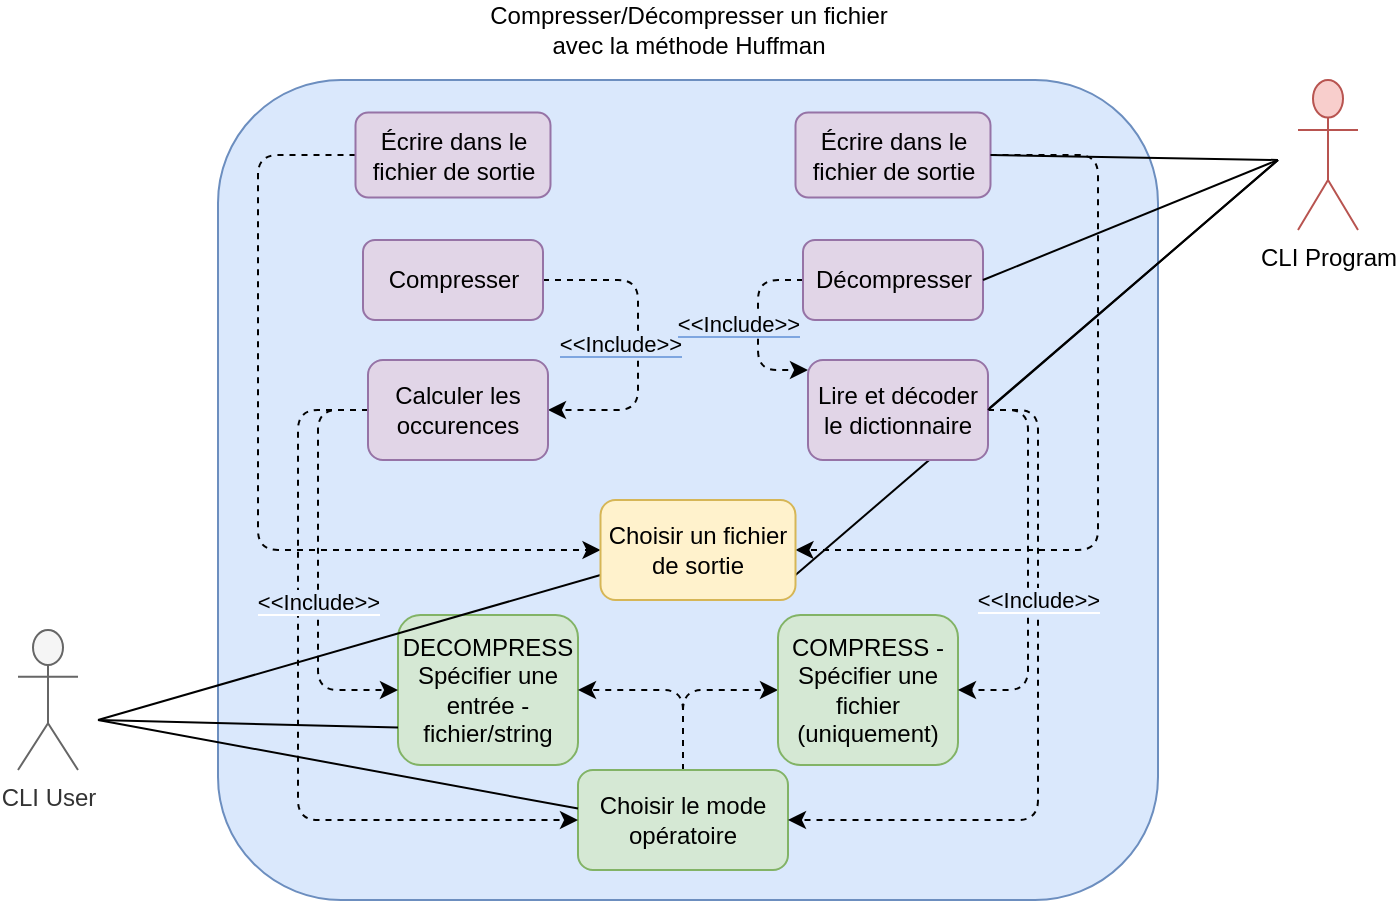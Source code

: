 <mxfile version="20.5.1" type="github" pages="2">
  <diagram id="SOFeX1P1fMU5eEJNcORU" name="Diagramme de cas d&#39;utilisation">
    <mxGraphModel dx="946" dy="673" grid="1" gridSize="10" guides="1" tooltips="1" connect="1" arrows="1" fold="1" page="1" pageScale="1" pageWidth="827" pageHeight="1169" math="0" shadow="0">
      <root>
        <mxCell id="0" />
        <mxCell id="1" parent="0" />
        <mxCell id="VPOyh0VAmC2dM8kTX85g-5" value="" style="rounded=1;whiteSpace=wrap;html=1;fillColor=#dae8fc;strokeColor=#6c8ebf;" vertex="1" parent="1">
          <mxGeometry x="110" y="70" width="470" height="410" as="geometry" />
        </mxCell>
        <mxCell id="VPOyh0VAmC2dM8kTX85g-1" value="CLI User" style="shape=umlActor;verticalLabelPosition=bottom;verticalAlign=top;html=1;outlineConnect=0;fillColor=#f5f5f5;strokeColor=#666666;fontColor=#333333;" vertex="1" parent="1">
          <mxGeometry x="10" y="345" width="30" height="70" as="geometry" />
        </mxCell>
        <mxCell id="VPOyh0VAmC2dM8kTX85g-2" value="DECOMPRESS&lt;br&gt;Spécifier une entrée - fichier/string" style="rounded=1;whiteSpace=wrap;html=1;fillColor=#d5e8d4;strokeColor=#82b366;" vertex="1" parent="1">
          <mxGeometry x="200" y="337.5" width="90" height="75" as="geometry" />
        </mxCell>
        <mxCell id="VPOyh0VAmC2dM8kTX85g-92" style="edgeStyle=orthogonalEdgeStyle;rounded=1;orthogonalLoop=1;jettySize=auto;html=1;exitX=0.5;exitY=0;exitDx=0;exitDy=0;entryX=1;entryY=0.5;entryDx=0;entryDy=0;dashed=1;labelBackgroundColor=#DAE8FC;fontColor=#000000;" edge="1" parent="1" source="VPOyh0VAmC2dM8kTX85g-4" target="VPOyh0VAmC2dM8kTX85g-2">
          <mxGeometry relative="1" as="geometry" />
        </mxCell>
        <mxCell id="VPOyh0VAmC2dM8kTX85g-93" style="edgeStyle=orthogonalEdgeStyle;rounded=1;orthogonalLoop=1;jettySize=auto;html=1;exitX=0.5;exitY=0;exitDx=0;exitDy=0;entryX=0;entryY=0.5;entryDx=0;entryDy=0;dashed=1;labelBackgroundColor=#DAE8FC;fontColor=#000000;" edge="1" parent="1" source="VPOyh0VAmC2dM8kTX85g-4" target="VPOyh0VAmC2dM8kTX85g-66">
          <mxGeometry relative="1" as="geometry" />
        </mxCell>
        <mxCell id="VPOyh0VAmC2dM8kTX85g-4" value="Choisir le mode opératoire" style="rounded=1;whiteSpace=wrap;html=1;fillColor=#d5e8d4;strokeColor=#82b366;" vertex="1" parent="1">
          <mxGeometry x="290" y="415" width="105" height="50" as="geometry" />
        </mxCell>
        <mxCell id="VPOyh0VAmC2dM8kTX85g-7" value="Compresser/Décompresser un fichier avec la méthode Huffman" style="text;html=1;strokeColor=none;fillColor=none;align=center;verticalAlign=middle;whiteSpace=wrap;rounded=0;" vertex="1" parent="1">
          <mxGeometry x="235.5" y="30" width="219" height="30" as="geometry" />
        </mxCell>
        <mxCell id="VPOyh0VAmC2dM8kTX85g-17" value="" style="endArrow=none;html=1;rounded=0;entryX=0;entryY=0.386;entryDx=0;entryDy=0;entryPerimeter=0;" edge="1" parent="1" target="VPOyh0VAmC2dM8kTX85g-4">
          <mxGeometry width="50" height="50" relative="1" as="geometry">
            <mxPoint x="50" y="390" as="sourcePoint" />
            <mxPoint x="300" y="250" as="targetPoint" />
          </mxGeometry>
        </mxCell>
        <mxCell id="VPOyh0VAmC2dM8kTX85g-18" value="" style="endArrow=none;html=1;rounded=0;entryX=0;entryY=0.75;entryDx=0;entryDy=0;" edge="1" parent="1" target="VPOyh0VAmC2dM8kTX85g-2">
          <mxGeometry width="50" height="50" relative="1" as="geometry">
            <mxPoint x="50" y="390" as="sourcePoint" />
            <mxPoint x="180" y="417.02" as="targetPoint" />
          </mxGeometry>
        </mxCell>
        <mxCell id="VPOyh0VAmC2dM8kTX85g-38" style="edgeStyle=orthogonalEdgeStyle;rounded=1;orthogonalLoop=1;jettySize=auto;html=1;exitX=0;exitY=0.5;exitDx=0;exitDy=0;entryX=0;entryY=0.5;entryDx=0;entryDy=0;dashed=1;labelBackgroundColor=#DAE8FC;fontColor=#000000;" edge="1" parent="1" source="VPOyh0VAmC2dM8kTX85g-35" target="VPOyh0VAmC2dM8kTX85g-19">
          <mxGeometry relative="1" as="geometry">
            <Array as="points">
              <mxPoint x="130" y="108" />
              <mxPoint x="130" y="305" />
            </Array>
          </mxGeometry>
        </mxCell>
        <mxCell id="VPOyh0VAmC2dM8kTX85g-20" value="" style="endArrow=none;html=1;rounded=0;entryX=0;entryY=0.75;entryDx=0;entryDy=0;" edge="1" parent="1" target="VPOyh0VAmC2dM8kTX85g-19">
          <mxGeometry width="50" height="50" relative="1" as="geometry">
            <mxPoint x="50" y="390" as="sourcePoint" />
            <mxPoint x="195" y="340" as="targetPoint" />
          </mxGeometry>
        </mxCell>
        <mxCell id="VPOyh0VAmC2dM8kTX85g-26" style="edgeStyle=orthogonalEdgeStyle;rounded=1;orthogonalLoop=1;jettySize=auto;html=1;exitX=1;exitY=0.5;exitDx=0;exitDy=0;fontColor=#000000;dashed=1;entryX=1;entryY=0.5;entryDx=0;entryDy=0;" edge="1" parent="1" source="VPOyh0VAmC2dM8kTX85g-22" target="VPOyh0VAmC2dM8kTX85g-24">
          <mxGeometry relative="1" as="geometry">
            <Array as="points">
              <mxPoint x="320" y="170" />
              <mxPoint x="320" y="235" />
            </Array>
          </mxGeometry>
        </mxCell>
        <mxCell id="VPOyh0VAmC2dM8kTX85g-28" value="&lt;span style=&quot;background-color: rgb(218, 232, 252);&quot;&gt;&amp;lt;&amp;lt;Include&amp;gt;&amp;gt;&lt;/span&gt;" style="edgeLabel;html=1;align=center;verticalAlign=bottom;resizable=0;points=[];fontColor=#000000;labelBackgroundColor=#7EA6E0;labelBorderColor=none;horizontal=1;" vertex="1" connectable="0" parent="VPOyh0VAmC2dM8kTX85g-26">
          <mxGeometry x="-0.507" relative="1" as="geometry">
            <mxPoint x="-1" y="40" as="offset" />
          </mxGeometry>
        </mxCell>
        <mxCell id="VPOyh0VAmC2dM8kTX85g-22" value="Compresser" style="rounded=1;whiteSpace=wrap;html=1;fillColor=#e1d5e7;strokeColor=#9673a6;" vertex="1" parent="1">
          <mxGeometry x="182.5" y="150" width="90" height="40" as="geometry" />
        </mxCell>
        <mxCell id="VPOyh0VAmC2dM8kTX85g-34" style="edgeStyle=orthogonalEdgeStyle;rounded=1;orthogonalLoop=1;jettySize=auto;html=1;exitX=0;exitY=0.5;exitDx=0;exitDy=0;entryX=0;entryY=0.5;entryDx=0;entryDy=0;dashed=1;labelBackgroundColor=#DAE8FC;fontColor=#000000;" edge="1" parent="1" source="VPOyh0VAmC2dM8kTX85g-24" target="VPOyh0VAmC2dM8kTX85g-4">
          <mxGeometry relative="1" as="geometry">
            <Array as="points">
              <mxPoint x="150" y="235" />
              <mxPoint x="150" y="440" />
            </Array>
          </mxGeometry>
        </mxCell>
        <mxCell id="VPOyh0VAmC2dM8kTX85g-31" style="edgeStyle=orthogonalEdgeStyle;rounded=1;orthogonalLoop=1;jettySize=auto;html=1;exitX=0;exitY=0.5;exitDx=0;exitDy=0;entryX=0;entryY=0.5;entryDx=0;entryDy=0;dashed=1;fontColor=#000000;" edge="1" parent="1" source="VPOyh0VAmC2dM8kTX85g-24" target="VPOyh0VAmC2dM8kTX85g-2">
          <mxGeometry relative="1" as="geometry">
            <Array as="points">
              <mxPoint x="160" y="235" />
              <mxPoint x="160" y="375" />
            </Array>
          </mxGeometry>
        </mxCell>
        <mxCell id="VPOyh0VAmC2dM8kTX85g-33" value="&lt;span style=&quot;background-color: rgb(218, 232, 252);&quot;&gt;&amp;lt;&amp;lt;Include&amp;gt;&amp;gt;&lt;/span&gt;" style="edgeLabel;html=1;align=center;verticalAlign=middle;resizable=0;points=[];fontColor=#000000;" vertex="1" connectable="0" parent="VPOyh0VAmC2dM8kTX85g-31">
          <mxGeometry x="0.217" y="1" relative="1" as="geometry">
            <mxPoint x="-1" y="-4" as="offset" />
          </mxGeometry>
        </mxCell>
        <mxCell id="VPOyh0VAmC2dM8kTX85g-24" value="Calculer les occurences" style="rounded=1;whiteSpace=wrap;html=1;fillColor=#e1d5e7;strokeColor=#9673a6;" vertex="1" parent="1">
          <mxGeometry x="185" y="210" width="90" height="50" as="geometry" />
        </mxCell>
        <mxCell id="VPOyh0VAmC2dM8kTX85g-35" value="Écrire dans le fichier de sortie" style="rounded=1;whiteSpace=wrap;html=1;fillColor=#e1d5e7;strokeColor=#9673a6;" vertex="1" parent="1">
          <mxGeometry x="178.75" y="86.25" width="97.5" height="42.5" as="geometry" />
        </mxCell>
        <mxCell id="VPOyh0VAmC2dM8kTX85g-66" value="COMPRESS - Spécifier une fichier (uniquement)" style="rounded=1;whiteSpace=wrap;html=1;fillColor=#d5e8d4;strokeColor=#82b366;" vertex="1" parent="1">
          <mxGeometry x="390" y="337.5" width="90" height="75" as="geometry" />
        </mxCell>
        <mxCell id="VPOyh0VAmC2dM8kTX85g-69" value="&lt;font color=&quot;#000000&quot;&gt;CLI Program&lt;/font&gt;" style="shape=umlActor;verticalLabelPosition=bottom;verticalAlign=top;html=1;outlineConnect=0;fillColor=#f8cecc;strokeColor=#b85450;" vertex="1" parent="1">
          <mxGeometry x="650" y="70" width="30" height="75" as="geometry" />
        </mxCell>
        <mxCell id="VPOyh0VAmC2dM8kTX85g-75" value="" style="endArrow=none;html=1;rounded=0;entryX=1;entryY=0.75;entryDx=0;entryDy=0;" edge="1" parent="1" target="VPOyh0VAmC2dM8kTX85g-19">
          <mxGeometry width="50" height="50" relative="1" as="geometry">
            <mxPoint x="640" y="110" as="sourcePoint" />
            <mxPoint x="496.25" y="305" as="targetPoint" />
          </mxGeometry>
        </mxCell>
        <mxCell id="VPOyh0VAmC2dM8kTX85g-76" style="edgeStyle=orthogonalEdgeStyle;rounded=1;orthogonalLoop=1;jettySize=auto;html=1;exitX=0;exitY=0.5;exitDx=0;exitDy=0;fontColor=#000000;dashed=1;" edge="1" parent="1">
          <mxGeometry relative="1" as="geometry">
            <Array as="points">
              <mxPoint x="380" y="170" />
              <mxPoint x="380" y="215" />
            </Array>
            <mxPoint x="402.5" y="170" as="sourcePoint" />
            <mxPoint x="405" y="215" as="targetPoint" />
          </mxGeometry>
        </mxCell>
        <mxCell id="VPOyh0VAmC2dM8kTX85g-77" value="&lt;span style=&quot;background-color: rgb(218, 232, 252);&quot;&gt;&amp;lt;&amp;lt;Include&amp;gt;&amp;gt;&lt;/span&gt;" style="edgeLabel;html=1;align=center;verticalAlign=bottom;resizable=0;points=[];fontColor=#000000;labelBackgroundColor=#7EA6E0;labelBorderColor=none;horizontal=1;" vertex="1" connectable="0" parent="VPOyh0VAmC2dM8kTX85g-76">
          <mxGeometry x="-0.507" relative="1" as="geometry">
            <mxPoint x="-10" y="30" as="offset" />
          </mxGeometry>
        </mxCell>
        <mxCell id="VPOyh0VAmC2dM8kTX85g-78" value="Décompresser" style="rounded=1;whiteSpace=wrap;html=1;fillColor=#e1d5e7;strokeColor=#9673a6;" vertex="1" parent="1">
          <mxGeometry x="402.5" y="150" width="90" height="40" as="geometry" />
        </mxCell>
        <mxCell id="VPOyh0VAmC2dM8kTX85g-79" value="" style="endArrow=none;html=1;rounded=0;entryX=1;entryY=0.5;entryDx=0;entryDy=0;" edge="1" parent="1" target="VPOyh0VAmC2dM8kTX85g-78">
          <mxGeometry width="50" height="50" relative="1" as="geometry">
            <mxPoint x="640" y="110" as="sourcePoint" />
            <mxPoint x="665" y="255" as="targetPoint" />
          </mxGeometry>
        </mxCell>
        <mxCell id="VPOyh0VAmC2dM8kTX85g-80" style="edgeStyle=orthogonalEdgeStyle;rounded=1;orthogonalLoop=1;jettySize=auto;html=1;exitX=1;exitY=0.5;exitDx=0;exitDy=0;entryX=1;entryY=0.5;entryDx=0;entryDy=0;dashed=1;labelBackgroundColor=#DAE8FC;fontColor=#000000;" edge="1" parent="1" source="VPOyh0VAmC2dM8kTX85g-83" target="VPOyh0VAmC2dM8kTX85g-4">
          <mxGeometry relative="1" as="geometry">
            <Array as="points">
              <mxPoint x="520" y="235" />
              <mxPoint x="520" y="440" />
            </Array>
            <mxPoint x="500" y="440" as="targetPoint" />
          </mxGeometry>
        </mxCell>
        <mxCell id="VPOyh0VAmC2dM8kTX85g-81" style="edgeStyle=orthogonalEdgeStyle;rounded=1;orthogonalLoop=1;jettySize=auto;html=1;exitX=1;exitY=0.5;exitDx=0;exitDy=0;entryX=1;entryY=0.5;entryDx=0;entryDy=0;dashed=1;fontColor=#000000;" edge="1" parent="1" source="VPOyh0VAmC2dM8kTX85g-83" target="VPOyh0VAmC2dM8kTX85g-66">
          <mxGeometry relative="1" as="geometry" />
        </mxCell>
        <mxCell id="VPOyh0VAmC2dM8kTX85g-82" value="&lt;span style=&quot;background-color: rgb(218, 232, 252);&quot;&gt;&amp;lt;&amp;lt;Include&amp;gt;&amp;gt;&lt;/span&gt;" style="edgeLabel;html=1;align=center;verticalAlign=middle;resizable=0;points=[];fontColor=#000000;" vertex="1" connectable="0" parent="VPOyh0VAmC2dM8kTX85g-81">
          <mxGeometry x="0.217" y="1" relative="1" as="geometry">
            <mxPoint x="4" y="-4" as="offset" />
          </mxGeometry>
        </mxCell>
        <mxCell id="VPOyh0VAmC2dM8kTX85g-83" value="Lire et décoder le dictionnaire" style="rounded=1;whiteSpace=wrap;html=1;fillColor=#e1d5e7;strokeColor=#9673a6;" vertex="1" parent="1">
          <mxGeometry x="405" y="210" width="90" height="50" as="geometry" />
        </mxCell>
        <mxCell id="VPOyh0VAmC2dM8kTX85g-84" value="" style="endArrow=none;html=1;rounded=0;entryX=1;entryY=0.5;entryDx=0;entryDy=0;" edge="1" parent="1" target="VPOyh0VAmC2dM8kTX85g-83">
          <mxGeometry width="50" height="50" relative="1" as="geometry">
            <mxPoint x="640" y="110" as="sourcePoint" />
            <mxPoint x="665" y="145" as="targetPoint" />
          </mxGeometry>
        </mxCell>
        <mxCell id="VPOyh0VAmC2dM8kTX85g-91" style="edgeStyle=orthogonalEdgeStyle;rounded=1;orthogonalLoop=1;jettySize=auto;html=1;exitX=1;exitY=0.5;exitDx=0;exitDy=0;entryX=1;entryY=0.5;entryDx=0;entryDy=0;dashed=1;labelBackgroundColor=#DAE8FC;fontColor=#000000;" edge="1" parent="1" source="VPOyh0VAmC2dM8kTX85g-85" target="VPOyh0VAmC2dM8kTX85g-19">
          <mxGeometry relative="1" as="geometry">
            <Array as="points">
              <mxPoint x="550" y="108" />
              <mxPoint x="550" y="305" />
            </Array>
          </mxGeometry>
        </mxCell>
        <mxCell id="VPOyh0VAmC2dM8kTX85g-85" value="Écrire dans le fichier de sortie" style="rounded=1;whiteSpace=wrap;html=1;fillColor=#e1d5e7;strokeColor=#9673a6;" vertex="1" parent="1">
          <mxGeometry x="398.75" y="86.25" width="97.5" height="42.5" as="geometry" />
        </mxCell>
        <mxCell id="VPOyh0VAmC2dM8kTX85g-86" value="" style="endArrow=none;html=1;rounded=0;entryX=1;entryY=0.5;entryDx=0;entryDy=0;" edge="1" parent="1" target="VPOyh0VAmC2dM8kTX85g-85">
          <mxGeometry width="50" height="50" relative="1" as="geometry">
            <mxPoint x="640" y="110" as="sourcePoint" />
            <mxPoint x="662.5" y="180.0" as="targetPoint" />
          </mxGeometry>
        </mxCell>
        <mxCell id="VPOyh0VAmC2dM8kTX85g-19" value="Choisir un fichier de sortie" style="rounded=1;whiteSpace=wrap;html=1;fillColor=#fff2cc;strokeColor=#d6b656;" vertex="1" parent="1">
          <mxGeometry x="301.25" y="280" width="97.5" height="50" as="geometry" />
        </mxCell>
      </root>
    </mxGraphModel>
  </diagram>
  <diagram id="PPzvcYk_9nwmFhLW5p-_" name="Diagramme D&#39;activité">
    <mxGraphModel dx="946" dy="673" grid="1" gridSize="10" guides="1" tooltips="1" connect="1" arrows="1" fold="1" page="1" pageScale="1" pageWidth="827" pageHeight="1169" math="0" shadow="0">
      <root>
        <mxCell id="0" />
        <mxCell id="1" parent="0" />
        <mxCell id="mH05NOnHrSpci-ks5HfQ-7" value="Pool" style="swimlane;childLayout=stackLayout;resizeParent=1;resizeParentMax=0;horizontal=1;startSize=20;horizontalStack=0;labelBackgroundColor=#FFFFFF;labelBorderColor=none;fontColor=#000000;fillColor=#FFFFFF;" vertex="1" parent="1">
          <mxGeometry x="44" y="330" width="740" height="570" as="geometry" />
        </mxCell>
        <mxCell id="mH05NOnHrSpci-ks5HfQ-8" value="CLI User" style="swimlane;startSize=20;horizontal=0;labelBackgroundColor=#FFFFFF;labelBorderColor=none;fontColor=#000000;fillColor=#FFFFFF;" vertex="1" parent="mH05NOnHrSpci-ks5HfQ-7">
          <mxGeometry y="20" width="740" height="190" as="geometry" />
        </mxCell>
        <mxCell id="mH05NOnHrSpci-ks5HfQ-11" style="edgeStyle=orthogonalEdgeStyle;rounded=1;orthogonalLoop=1;jettySize=auto;html=1;exitX=1;exitY=0.5;exitDx=0;exitDy=0;entryX=0;entryY=0.5;entryDx=0;entryDy=0;labelBackgroundColor=#DAE8FC;fontColor=#000000;" edge="1" parent="mH05NOnHrSpci-ks5HfQ-8" source="mH05NOnHrSpci-ks5HfQ-1" target="mH05NOnHrSpci-ks5HfQ-4">
          <mxGeometry relative="1" as="geometry" />
        </mxCell>
        <mxCell id="mH05NOnHrSpci-ks5HfQ-1" value="" style="ellipse;whiteSpace=wrap;html=1;aspect=fixed;labelBackgroundColor=#DAE8FC;labelBorderColor=none;fontColor=#000000;fillColor=#000000;" vertex="1" parent="mH05NOnHrSpci-ks5HfQ-8">
          <mxGeometry x="40" y="45" width="30" height="30" as="geometry" />
        </mxCell>
        <mxCell id="mH05NOnHrSpci-ks5HfQ-15" style="edgeStyle=orthogonalEdgeStyle;rounded=1;orthogonalLoop=1;jettySize=auto;html=1;labelBackgroundColor=#DAE8FC;fontColor=#000000;" edge="1" parent="mH05NOnHrSpci-ks5HfQ-8" source="mH05NOnHrSpci-ks5HfQ-4" target="mH05NOnHrSpci-ks5HfQ-14">
          <mxGeometry relative="1" as="geometry" />
        </mxCell>
        <mxCell id="mH05NOnHrSpci-ks5HfQ-16" style="edgeStyle=orthogonalEdgeStyle;rounded=1;orthogonalLoop=1;jettySize=auto;html=1;entryX=0;entryY=0.5;entryDx=0;entryDy=0;labelBackgroundColor=#DAE8FC;fontColor=#000000;" edge="1" parent="mH05NOnHrSpci-ks5HfQ-8" source="mH05NOnHrSpci-ks5HfQ-4" target="mH05NOnHrSpci-ks5HfQ-13">
          <mxGeometry relative="1" as="geometry" />
        </mxCell>
        <mxCell id="mH05NOnHrSpci-ks5HfQ-4" value="&lt;span style=&quot;background-color: rgb(255, 255, 255);&quot;&gt;Choisir le mode&amp;nbsp;&lt;/span&gt;" style="rounded=1;whiteSpace=wrap;html=1;labelBackgroundColor=#DAE8FC;labelBorderColor=none;fontColor=#000000;fillColor=#FFFFFF;" vertex="1" parent="mH05NOnHrSpci-ks5HfQ-8">
          <mxGeometry x="100" y="30" width="120" height="60" as="geometry" />
        </mxCell>
        <mxCell id="mH05NOnHrSpci-ks5HfQ-18" style="edgeStyle=orthogonalEdgeStyle;rounded=1;orthogonalLoop=1;jettySize=auto;html=1;entryX=0;entryY=0.5;entryDx=0;entryDy=0;labelBackgroundColor=#DAE8FC;fontColor=#000000;" edge="1" parent="mH05NOnHrSpci-ks5HfQ-8" source="mH05NOnHrSpci-ks5HfQ-13" target="mH05NOnHrSpci-ks5HfQ-17">
          <mxGeometry relative="1" as="geometry" />
        </mxCell>
        <mxCell id="mH05NOnHrSpci-ks5HfQ-13" value="Compress mode&lt;span style=&quot;caret-color: rgba(0, 0, 0, 0); color: rgba(0, 0, 0, 0); font-family: monospace; font-size: 0px; text-align: start; background-color: rgb(248, 249, 250);&quot;&gt;%3CmxGraphModel%3E%3Croot%3E%3CmxCell%20id%3D%220%22%2F%3E%3CmxCell%20id%3D%221%22%20parent%3D%220%22%2F%3E%3CmxCell%20id%3D%222%22%20value%3D%22Horizontal%20Container%22%20style%3D%22swimlane%3Bhorizontal%3D0%3BlabelBackgroundColor%3D%23FFFFFF%3BlabelBorderColor%3Dnone%3BfontColor%3D%23000000%3BfillColor%3D%23FFFFFF%3B%22%20vertex%3D%221%22%20parent%3D%221%22%3E%3CmxGeometry%20x%3D%2240%22%20y%3D%22165%22%20width%3D%22710%22%20height%3D%22200%22%20as%3D%22geometry%22%2F%3E%3C%2FmxCell%3E%3C%2Froot%3E%3C%2FmxGraphModel%3E&lt;/span&gt;" style="rounded=0;whiteSpace=wrap;html=1;labelBackgroundColor=#FFFFFF;labelBorderColor=none;fontColor=#000000;fillColor=#FFFFFF;" vertex="1" parent="mH05NOnHrSpci-ks5HfQ-8">
          <mxGeometry x="284" y="40" width="90" height="40" as="geometry" />
        </mxCell>
        <mxCell id="mH05NOnHrSpci-ks5HfQ-14" value="Decompress mode" style="rounded=0;whiteSpace=wrap;html=1;labelBackgroundColor=#FFFFFF;labelBorderColor=none;fontColor=#000000;fillColor=#FFFFFF;" vertex="1" parent="mH05NOnHrSpci-ks5HfQ-8">
          <mxGeometry x="115" y="120" width="90" height="40" as="geometry" />
        </mxCell>
        <mxCell id="mH05NOnHrSpci-ks5HfQ-22" style="edgeStyle=orthogonalEdgeStyle;rounded=1;orthogonalLoop=1;jettySize=auto;html=1;entryX=0.5;entryY=0;entryDx=0;entryDy=0;labelBackgroundColor=#DAE8FC;fontColor=#000000;" edge="1" parent="mH05NOnHrSpci-ks5HfQ-8" source="mH05NOnHrSpci-ks5HfQ-17" target="mH05NOnHrSpci-ks5HfQ-20">
          <mxGeometry relative="1" as="geometry" />
        </mxCell>
        <mxCell id="mH05NOnHrSpci-ks5HfQ-23" style="edgeStyle=orthogonalEdgeStyle;rounded=1;orthogonalLoop=1;jettySize=auto;html=1;entryX=0.5;entryY=0;entryDx=0;entryDy=0;labelBackgroundColor=#DAE8FC;fontColor=#000000;" edge="1" parent="mH05NOnHrSpci-ks5HfQ-8" source="mH05NOnHrSpci-ks5HfQ-17" target="mH05NOnHrSpci-ks5HfQ-19">
          <mxGeometry relative="1" as="geometry" />
        </mxCell>
        <mxCell id="mH05NOnHrSpci-ks5HfQ-17" value="&lt;span style=&quot;background-color: rgb(255, 255, 255);&quot;&gt;Sélectionner l&#39;entrée&lt;/span&gt;" style="rounded=1;whiteSpace=wrap;html=1;labelBackgroundColor=#DAE8FC;labelBorderColor=none;fontColor=#000000;fillColor=#FFFFFF;" vertex="1" parent="mH05NOnHrSpci-ks5HfQ-8">
          <mxGeometry x="430" y="30" width="120" height="60" as="geometry" />
        </mxCell>
        <mxCell id="mH05NOnHrSpci-ks5HfQ-19" value="Fichier" style="rounded=0;whiteSpace=wrap;html=1;labelBackgroundColor=#FFFFFF;labelBorderColor=none;fontColor=#000000;fillColor=#FFFFFF;" vertex="1" parent="mH05NOnHrSpci-ks5HfQ-8">
          <mxGeometry x="445" y="120" width="90" height="40" as="geometry" />
        </mxCell>
        <mxCell id="mH05NOnHrSpci-ks5HfQ-20" value="String" style="rounded=0;whiteSpace=wrap;html=1;labelBackgroundColor=#FFFFFF;labelBorderColor=none;fontColor=#000000;fillColor=#FFFFFF;" vertex="1" parent="mH05NOnHrSpci-ks5HfQ-8">
          <mxGeometry x="600" y="120" width="90" height="40" as="geometry" />
        </mxCell>
        <mxCell id="mH05NOnHrSpci-ks5HfQ-26" value="Fichier" style="rounded=0;whiteSpace=wrap;html=1;labelBackgroundColor=#FFFFFF;labelBorderColor=none;fontColor=#000000;fillColor=#FFFFFF;" vertex="1" parent="mH05NOnHrSpci-ks5HfQ-8">
          <mxGeometry x="310" y="120" width="90" height="40" as="geometry" />
        </mxCell>
        <mxCell id="mH05NOnHrSpci-ks5HfQ-29" style="edgeStyle=orthogonalEdgeStyle;rounded=1;orthogonalLoop=1;jettySize=auto;html=1;exitX=0.5;exitY=1;exitDx=0;exitDy=0;entryX=0.5;entryY=0;entryDx=0;entryDy=0;labelBackgroundColor=#DAE8FC;fontColor=#000000;" edge="1" parent="mH05NOnHrSpci-ks5HfQ-7" source="mH05NOnHrSpci-ks5HfQ-14" target="mH05NOnHrSpci-ks5HfQ-28">
          <mxGeometry relative="1" as="geometry" />
        </mxCell>
        <mxCell id="mH05NOnHrSpci-ks5HfQ-9" value="Huffman Compressing Program" style="swimlane;startSize=20;horizontal=0;labelBackgroundColor=#FFFFFF;labelBorderColor=none;fontColor=#000000;fillColor=#FFFFFF;" vertex="1" parent="mH05NOnHrSpci-ks5HfQ-7">
          <mxGeometry y="210" width="740" height="360" as="geometry" />
        </mxCell>
        <mxCell id="mH05NOnHrSpci-ks5HfQ-37" style="edgeStyle=orthogonalEdgeStyle;rounded=1;orthogonalLoop=1;jettySize=auto;html=1;entryX=0.5;entryY=0;entryDx=0;entryDy=0;labelBackgroundColor=#DAE8FC;fontColor=#000000;" edge="1" parent="mH05NOnHrSpci-ks5HfQ-9" source="mH05NOnHrSpci-ks5HfQ-28" target="mH05NOnHrSpci-ks5HfQ-36">
          <mxGeometry relative="1" as="geometry" />
        </mxCell>
        <mxCell id="mH05NOnHrSpci-ks5HfQ-28" value="Extraction du dictionnaire" style="rounded=1;whiteSpace=wrap;html=1;labelBackgroundColor=#DAE8FC;labelBorderColor=none;fillColor=#DAE8FC;strokeColor=#6c8ebf;" vertex="1" parent="mH05NOnHrSpci-ks5HfQ-9">
          <mxGeometry x="100" y="20" width="120" height="50" as="geometry" />
        </mxCell>
        <mxCell id="mH05NOnHrSpci-ks5HfQ-30" value="Création de la table d&#39;occurences" style="rounded=1;whiteSpace=wrap;html=1;labelBackgroundColor=#DAE8FC;labelBorderColor=none;fillColor=#DAE8FC;strokeColor=#6c8ebf;" vertex="1" parent="mH05NOnHrSpci-ks5HfQ-9">
          <mxGeometry x="430" y="20" width="120" height="50" as="geometry" />
        </mxCell>
        <mxCell id="mH05NOnHrSpci-ks5HfQ-40" style="edgeStyle=orthogonalEdgeStyle;rounded=1;orthogonalLoop=1;jettySize=auto;html=1;entryX=0.5;entryY=0;entryDx=0;entryDy=0;labelBackgroundColor=#DAE8FC;fontColor=#000000;" edge="1" parent="mH05NOnHrSpci-ks5HfQ-9" source="mH05NOnHrSpci-ks5HfQ-36" target="mH05NOnHrSpci-ks5HfQ-39">
          <mxGeometry relative="1" as="geometry" />
        </mxCell>
        <mxCell id="mH05NOnHrSpci-ks5HfQ-36" value="DÉCOMPRESSION" style="rounded=1;whiteSpace=wrap;html=1;labelBackgroundColor=#DAE8FC;labelBorderColor=none;fillColor=#DAE8FC;strokeColor=#6c8ebf;" vertex="1" parent="mH05NOnHrSpci-ks5HfQ-9">
          <mxGeometry x="100" y="120" width="120" height="50" as="geometry" />
        </mxCell>
        <mxCell id="mH05NOnHrSpci-ks5HfQ-39" value="" style="ellipse;whiteSpace=wrap;html=1;aspect=fixed;labelBackgroundColor=#DAE8FC;labelBorderColor=none;fontColor=#000000;fillColor=default;strokeColor=#000000;strokeWidth=9;" vertex="1" parent="mH05NOnHrSpci-ks5HfQ-9">
          <mxGeometry x="135" y="290" width="50" height="50" as="geometry" />
        </mxCell>
        <mxCell id="mH05NOnHrSpci-ks5HfQ-38" value="" style="ellipse;whiteSpace=wrap;html=1;aspect=fixed;labelBackgroundColor=#DAE8FC;labelBorderColor=none;fontColor=#000000;fillColor=#000000;strokeColor=#000000;" vertex="1" parent="mH05NOnHrSpci-ks5HfQ-9">
          <mxGeometry x="145" y="300" width="30" height="30" as="geometry" />
        </mxCell>
        <mxCell id="mH05NOnHrSpci-ks5HfQ-27" value="default mode" style="edgeStyle=orthogonalEdgeStyle;rounded=1;orthogonalLoop=1;jettySize=auto;html=1;entryX=1;entryY=0.5;entryDx=0;entryDy=0;labelBackgroundColor=#DAE8FC;fontColor=#000000;dashed=1;" edge="1" parent="mH05NOnHrSpci-ks5HfQ-7" source="mH05NOnHrSpci-ks5HfQ-26" target="mH05NOnHrSpci-ks5HfQ-28">
          <mxGeometry x="-0.081" y="1" relative="1" as="geometry">
            <mxPoint as="offset" />
          </mxGeometry>
        </mxCell>
        <mxCell id="mH05NOnHrSpci-ks5HfQ-31" style="edgeStyle=orthogonalEdgeStyle;rounded=1;orthogonalLoop=1;jettySize=auto;html=1;labelBackgroundColor=#DAE8FC;fontColor=#000000;" edge="1" parent="mH05NOnHrSpci-ks5HfQ-7" source="mH05NOnHrSpci-ks5HfQ-19" target="mH05NOnHrSpci-ks5HfQ-30">
          <mxGeometry relative="1" as="geometry" />
        </mxCell>
        <mxCell id="mH05NOnHrSpci-ks5HfQ-32" style="edgeStyle=orthogonalEdgeStyle;rounded=1;orthogonalLoop=1;jettySize=auto;html=1;entryX=0.75;entryY=0;entryDx=0;entryDy=0;labelBackgroundColor=#DAE8FC;fontColor=#000000;" edge="1" parent="mH05NOnHrSpci-ks5HfQ-7" source="mH05NOnHrSpci-ks5HfQ-20" target="mH05NOnHrSpci-ks5HfQ-30">
          <mxGeometry relative="1" as="geometry">
            <Array as="points">
              <mxPoint x="645" y="190" />
              <mxPoint x="520" y="190" />
            </Array>
          </mxGeometry>
        </mxCell>
      </root>
    </mxGraphModel>
  </diagram>
</mxfile>
